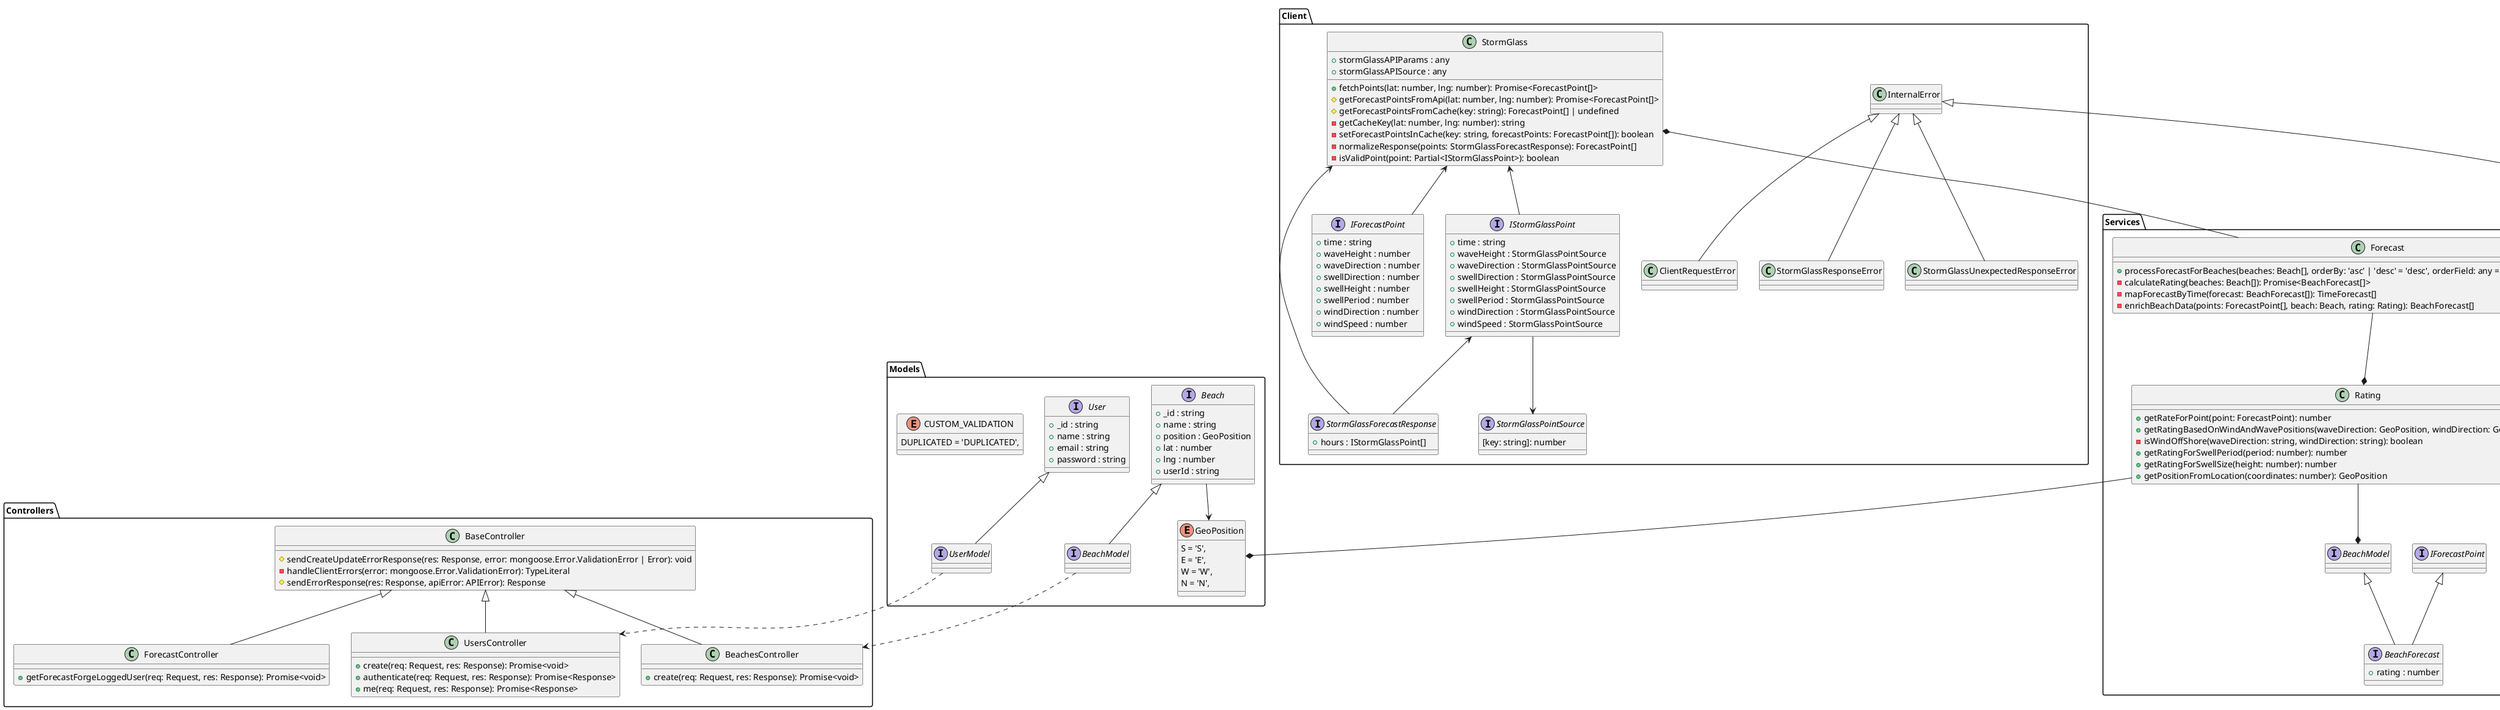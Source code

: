 @startuml class

package Client {
  interface StormGlassPointSource{
    [key: string]: number
  }

  interface IStormGlassPoint{
    +time : string
    +waveHeight : StormGlassPointSource
    +waveDirection : StormGlassPointSource
    +swellDirection : StormGlassPointSource
    +swellHeight : StormGlassPointSource
    +swellPeriod : StormGlassPointSource
    +windDirection : StormGlassPointSource
    +windSpeed : StormGlassPointSource
  }

  interface StormGlassForecastResponse{
    +hours : IStormGlassPoint[]
  }

  interface IForecastPoint{
    +time : string
    +waveHeight : number
    +waveDirection : number
    +swellDirection : number
    +swellHeight : number
    +swellPeriod : number
    +windDirection : number
    +windSpeed : number
  }

  class StormGlassUnexpectedResponseError extends InternalError{

  }

  class ClientRequestError extends InternalError{

  }

  class StormGlassResponseError extends InternalError{

  }

  class StormGlass{
    +stormGlassAPIParams : any
    +stormGlassAPISource : any
    +fetchPoints(lat: number, lng: number): Promise<ForecastPoint[]>
    #getForecastPointsFromApi(lat: number, lng: number): Promise<ForecastPoint[]>
    #getForecastPointsFromCache(key: string): ForecastPoint[] | undefined
    -getCacheKey(lat: number, lng: number): string
    -setForecastPointsInCache(key: string, forecastPoints: ForecastPoint[]): boolean
    -normalizeResponse(points: StormGlassForecastResponse): ForecastPoint[]
    -isValidPoint(point: Partial<IStormGlassPoint>): boolean
  }

  IStormGlassPoint --> StormGlassPointSource
  StormGlass <-- IForecastPoint
  StormGlass <-- IStormGlassPoint
  StormGlass <-- StormGlassForecastResponse
  IStormGlassPoint <-- StormGlassForecastResponse
}

package Controllers {
  class BeachesController{
    +create(req: Request, res: Response): Promise<void>
  }

  class BaseController{

  }

  BaseController <|-- BeachesController

  class ForecastController{
    +getForecastForgeLoggedUser(req: Request, res: Response): Promise<void>
  }

  class BaseController{

  }

  BaseController <|-- ForecastController

  class BaseController{
    #sendCreateUpdateErrorResponse(res: Response, error: mongoose.Error.ValidationError | Error): void
    -handleClientErrors(error: mongoose.Error.ValidationError): TypeLiteral
    #sendErrorResponse(res: Response, apiError: APIError): Response
  }

  class UsersController{
    +create(req: Request, res: Response): Promise<void>
    +authenticate(req: Request, res: Response): Promise<Response>
    +me(req: Request, res: Response): Promise<Response>
  }

  class BaseController{

  }

  BaseController <|-- UsersController

}

package Middlewares {
  interface HTTPError{
    +status : number
  }

  class Error{

  }

  Error <|-- HTTPError
}

package Models {
  enum GeoPosition {
    S = 'S',
    E = 'E',
    W = 'W',
    N = 'N',
  }

  interface Beach{
    +_id : string
    +name : string
    +position : GeoPosition
    +lat : number
    +lng : number
    +userId : string
  }

  interface BeachModel extends Beach {

  }

  BeachModel ..> BeachesController
  Beach --> GeoPosition

  interface User{
    +_id : string
    +name : string
    +email : string
    +password : string
  }

  enum CUSTOM_VALIDATION {
    DUPLICATED = 'DUPLICATED',
  }

  interface UserModel extends User{

  }

  UserModel ..> UsersController
}

package Services {
  interface DecodedUser{
    +id : string
  }

  class AuthService{
    +hashPassword(password: string, salt: any = 10): Promise<string>
    +comparePasswords(password: string, hashedPassword: string): Promise<boolean>
    +generateToken(payload: any): string
    +decodeToken(token: string): DecodedUser
  }
    
  interface BeachForecast extends BeachModel, IForecastPoint{
    +rating : number
  }

  interface TimeForecast{
    +time : string
    +forecast : BeachForecast[]
  }

  class ForecastProcessingInternalError{

  }

  class Forecast{
    +processForecastForBeaches(beaches: Beach[], orderBy: 'asc' | 'desc' = 'desc', orderField: any = 'rating'): Promise<TimeForecast[]>
    -calculateRating(beaches: Beach[]): Promise<BeachForecast[]>
    -mapForecastByTime(forecast: BeachForecast[]): TimeForecast[]
    -enrichBeachData(points: ForecastPoint[], beach: Beach, rating: Rating): BeachForecast[]
  }

  Forecast --* StormGlass
  Forecast --* Rating

  InternalError <|-- ForecastProcessingInternalError

  class Rating{
    +getRateForPoint(point: ForecastPoint): number
    +getRatingBasedOnWindAndWavePositions(waveDirection: GeoPosition, windDirection: GeoPosition): number
    -isWindOffShore(waveDirection: string, windDirection: string): boolean
    +getRatingForSwellPeriod(period: number): number
    +getRatingForSwellSize(height: number): number
    +getPositionFromLocation(coordinates: number): GeoPosition
  }

  Rating --* BeachModel
  Rating --* GeoPosition

}

package Utils {
  class CacheUtil{
    +set(key: string, value: T, ttl: any = 3600): boolean
    +get(key: string): T | undefined
    +clearAllCache(): void
  }

  interface RequestConfig{

  }

  class AxiosRequestConfig{

  }

  interface Response{

  }

  class AxiosResponse{

  }

  class Request{
    +get(url: string, config: RequestConfig = {}): Promise<Response<T>>
    +isRequestError(error: AxiosError): boolean
  }

  AxiosRequestConfig <|-- RequestConfig
  AxiosResponse <|-- Response

  class TimeUtil{
    +getUnixTimeForAFutureDay(days: number): number
  }

  package Errors {

    interface IAPIError{
      +message : string
      +code : number
      +codeAsString : string
      +description : string
      +documentation : string
    }

    interface IAPIErrorResponse extends IAPIError{
      +error : string
    }

    class ApiError{
      +format(error: APIError): IAPIErrorResponse
    }

    IAPIErrorResponse --> ApiError

    class InternalError{

    }

    class Error{

    }

    Error <|-- InternalError
  }
}

class SetupServer{
  -server : http.Server
  +init(): Promise<void>
  -setupExpress(): void
  -docsSetup(): Promise<void>
  -setupControllers(): void
  -setupErrorHandlers(): void
  +getApp(): Application
  -databaseSetup(): Promise<void>
  +close(): Promise<void>
  +start(): void
}

class Server{

}

SetupServer --> http.Server
Server <|-- SetupServer


@enduml